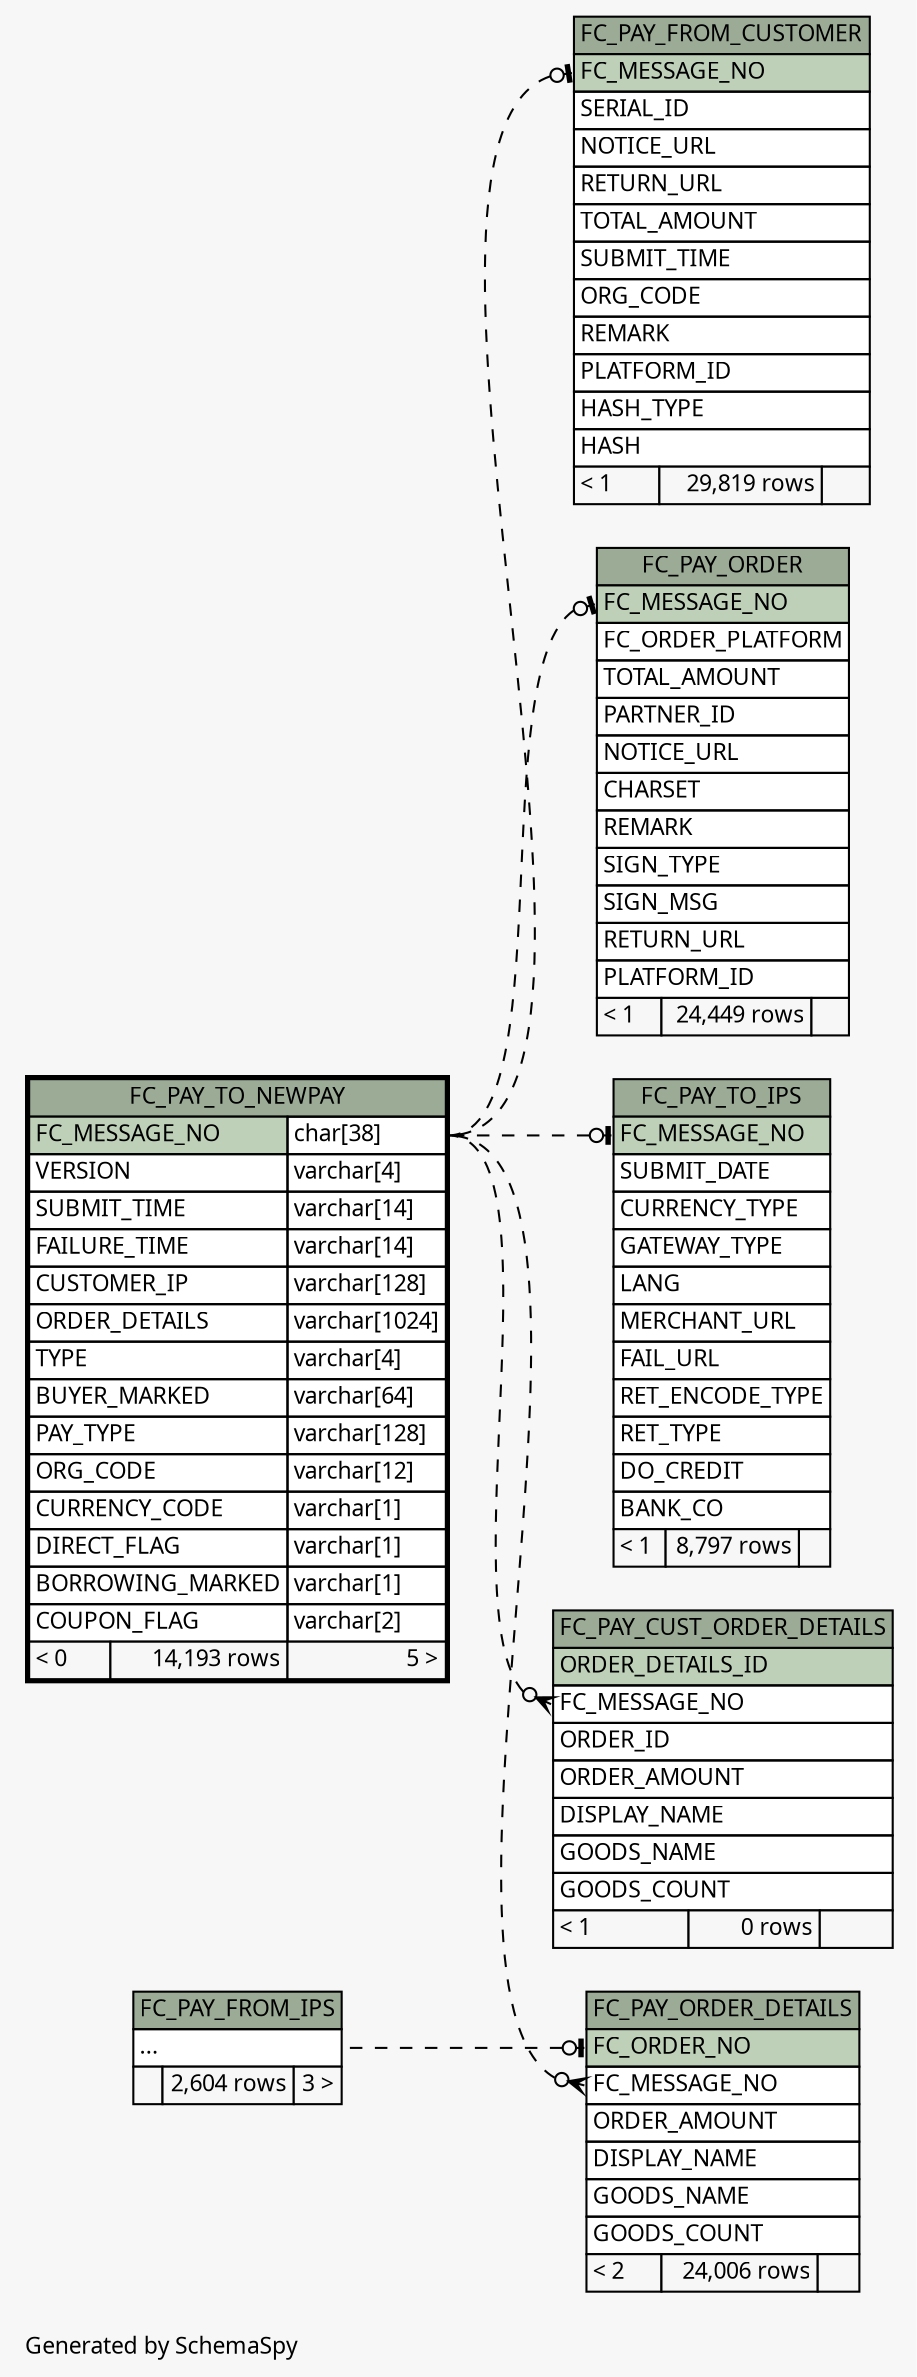 // dot 2.26.0 on Linux 2.6.32-504.3.3.el6.x86_64
// SchemaSpy rev Unknown
digraph "impliedTwoDegreesRelationshipsDiagram" {
  graph [
    rankdir="RL"
    bgcolor="#f7f7f7"
    label="\nGenerated by SchemaSpy"
    labeljust="l"
    nodesep="0.18"
    ranksep="0.46"
    fontname="Microsoft YaHei"
    fontsize="11"
  ];
  node [
    fontname="Microsoft YaHei"
    fontsize="11"
    shape="plaintext"
  ];
  edge [
    arrowsize="0.8"
  ];
  "FC_PAY_CUST_ORDER_DETAILS":"FC_MESSAGE_NO":w -> "FC_PAY_TO_NEWPAY":"FC_MESSAGE_NO.type":e [arrowhead=none dir=back arrowtail=crowodot style=dashed];
  "FC_PAY_FROM_CUSTOMER":"FC_MESSAGE_NO":w -> "FC_PAY_TO_NEWPAY":"FC_MESSAGE_NO.type":e [arrowhead=none dir=back arrowtail=teeodot style=dashed];
  "FC_PAY_ORDER":"FC_MESSAGE_NO":w -> "FC_PAY_TO_NEWPAY":"FC_MESSAGE_NO.type":e [arrowhead=none dir=back arrowtail=teeodot style=dashed];
  "FC_PAY_ORDER_DETAILS":"FC_MESSAGE_NO":w -> "FC_PAY_TO_NEWPAY":"FC_MESSAGE_NO.type":e [arrowhead=none dir=back arrowtail=crowodot style=dashed];
  "FC_PAY_ORDER_DETAILS":"FC_ORDER_NO":w -> "FC_PAY_FROM_IPS":"elipses":e [arrowhead=none dir=back arrowtail=teeodot style=dashed];
  "FC_PAY_TO_IPS":"FC_MESSAGE_NO":w -> "FC_PAY_TO_NEWPAY":"FC_MESSAGE_NO.type":e [arrowhead=none dir=back arrowtail=teeodot style=dashed];
  "FC_PAY_CUST_ORDER_DETAILS" [
    label=<
    <TABLE BORDER="0" CELLBORDER="1" CELLSPACING="0" BGCOLOR="#ffffff">
      <TR><TD COLSPAN="3" BGCOLOR="#9bab96" ALIGN="CENTER">FC_PAY_CUST_ORDER_DETAILS</TD></TR>
      <TR><TD PORT="ORDER_DETAILS_ID" COLSPAN="3" BGCOLOR="#bed1b8" ALIGN="LEFT">ORDER_DETAILS_ID</TD></TR>
      <TR><TD PORT="FC_MESSAGE_NO" COLSPAN="3" ALIGN="LEFT">FC_MESSAGE_NO</TD></TR>
      <TR><TD PORT="ORDER_ID" COLSPAN="3" ALIGN="LEFT">ORDER_ID</TD></TR>
      <TR><TD PORT="ORDER_AMOUNT" COLSPAN="3" ALIGN="LEFT">ORDER_AMOUNT</TD></TR>
      <TR><TD PORT="DISPLAY_NAME" COLSPAN="3" ALIGN="LEFT">DISPLAY_NAME</TD></TR>
      <TR><TD PORT="GOODS_NAME" COLSPAN="3" ALIGN="LEFT">GOODS_NAME</TD></TR>
      <TR><TD PORT="GOODS_COUNT" COLSPAN="3" ALIGN="LEFT">GOODS_COUNT</TD></TR>
      <TR><TD ALIGN="LEFT" BGCOLOR="#f7f7f7">&lt; 1</TD><TD ALIGN="RIGHT" BGCOLOR="#f7f7f7">0 rows</TD><TD ALIGN="RIGHT" BGCOLOR="#f7f7f7">  </TD></TR>
    </TABLE>>
    URL="FC_PAY_CUST_ORDER_DETAILS.html"
    tooltip="FC_PAY_CUST_ORDER_DETAILS"
  ];
  "FC_PAY_FROM_CUSTOMER" [
    label=<
    <TABLE BORDER="0" CELLBORDER="1" CELLSPACING="0" BGCOLOR="#ffffff">
      <TR><TD COLSPAN="3" BGCOLOR="#9bab96" ALIGN="CENTER">FC_PAY_FROM_CUSTOMER</TD></TR>
      <TR><TD PORT="FC_MESSAGE_NO" COLSPAN="3" BGCOLOR="#bed1b8" ALIGN="LEFT">FC_MESSAGE_NO</TD></TR>
      <TR><TD PORT="SERIAL_ID" COLSPAN="3" ALIGN="LEFT">SERIAL_ID</TD></TR>
      <TR><TD PORT="NOTICE_URL" COLSPAN="3" ALIGN="LEFT">NOTICE_URL</TD></TR>
      <TR><TD PORT="RETURN_URL" COLSPAN="3" ALIGN="LEFT">RETURN_URL</TD></TR>
      <TR><TD PORT="TOTAL_AMOUNT" COLSPAN="3" ALIGN="LEFT">TOTAL_AMOUNT</TD></TR>
      <TR><TD PORT="SUBMIT_TIME" COLSPAN="3" ALIGN="LEFT">SUBMIT_TIME</TD></TR>
      <TR><TD PORT="ORG_CODE" COLSPAN="3" ALIGN="LEFT">ORG_CODE</TD></TR>
      <TR><TD PORT="REMARK" COLSPAN="3" ALIGN="LEFT">REMARK</TD></TR>
      <TR><TD PORT="PLATFORM_ID" COLSPAN="3" ALIGN="LEFT">PLATFORM_ID</TD></TR>
      <TR><TD PORT="HASH_TYPE" COLSPAN="3" ALIGN="LEFT">HASH_TYPE</TD></TR>
      <TR><TD PORT="HASH" COLSPAN="3" ALIGN="LEFT">HASH</TD></TR>
      <TR><TD ALIGN="LEFT" BGCOLOR="#f7f7f7">&lt; 1</TD><TD ALIGN="RIGHT" BGCOLOR="#f7f7f7">29,819 rows</TD><TD ALIGN="RIGHT" BGCOLOR="#f7f7f7">  </TD></TR>
    </TABLE>>
    URL="FC_PAY_FROM_CUSTOMER.html"
    tooltip="FC_PAY_FROM_CUSTOMER"
  ];
  "FC_PAY_FROM_IPS" [
    label=<
    <TABLE BORDER="0" CELLBORDER="1" CELLSPACING="0" BGCOLOR="#ffffff">
      <TR><TD COLSPAN="3" BGCOLOR="#9bab96" ALIGN="CENTER">FC_PAY_FROM_IPS</TD></TR>
      <TR><TD PORT="elipses" COLSPAN="3" ALIGN="LEFT">...</TD></TR>
      <TR><TD ALIGN="LEFT" BGCOLOR="#f7f7f7">  </TD><TD ALIGN="RIGHT" BGCOLOR="#f7f7f7">2,604 rows</TD><TD ALIGN="RIGHT" BGCOLOR="#f7f7f7">3 &gt;</TD></TR>
    </TABLE>>
    URL="FC_PAY_FROM_IPS.html"
    tooltip="FC_PAY_FROM_IPS"
  ];
  "FC_PAY_ORDER" [
    label=<
    <TABLE BORDER="0" CELLBORDER="1" CELLSPACING="0" BGCOLOR="#ffffff">
      <TR><TD COLSPAN="3" BGCOLOR="#9bab96" ALIGN="CENTER">FC_PAY_ORDER</TD></TR>
      <TR><TD PORT="FC_MESSAGE_NO" COLSPAN="3" BGCOLOR="#bed1b8" ALIGN="LEFT">FC_MESSAGE_NO</TD></TR>
      <TR><TD PORT="FC_ORDER_PLATFORM" COLSPAN="3" ALIGN="LEFT">FC_ORDER_PLATFORM</TD></TR>
      <TR><TD PORT="TOTAL_AMOUNT" COLSPAN="3" ALIGN="LEFT">TOTAL_AMOUNT</TD></TR>
      <TR><TD PORT="PARTNER_ID" COLSPAN="3" ALIGN="LEFT">PARTNER_ID</TD></TR>
      <TR><TD PORT="NOTICE_URL" COLSPAN="3" ALIGN="LEFT">NOTICE_URL</TD></TR>
      <TR><TD PORT="CHARSET" COLSPAN="3" ALIGN="LEFT">CHARSET</TD></TR>
      <TR><TD PORT="REMARK" COLSPAN="3" ALIGN="LEFT">REMARK</TD></TR>
      <TR><TD PORT="SIGN_TYPE" COLSPAN="3" ALIGN="LEFT">SIGN_TYPE</TD></TR>
      <TR><TD PORT="SIGN_MSG" COLSPAN="3" ALIGN="LEFT">SIGN_MSG</TD></TR>
      <TR><TD PORT="RETURN_URL" COLSPAN="3" ALIGN="LEFT">RETURN_URL</TD></TR>
      <TR><TD PORT="PLATFORM_ID" COLSPAN="3" ALIGN="LEFT">PLATFORM_ID</TD></TR>
      <TR><TD ALIGN="LEFT" BGCOLOR="#f7f7f7">&lt; 1</TD><TD ALIGN="RIGHT" BGCOLOR="#f7f7f7">24,449 rows</TD><TD ALIGN="RIGHT" BGCOLOR="#f7f7f7">  </TD></TR>
    </TABLE>>
    URL="FC_PAY_ORDER.html"
    tooltip="FC_PAY_ORDER"
  ];
  "FC_PAY_ORDER_DETAILS" [
    label=<
    <TABLE BORDER="0" CELLBORDER="1" CELLSPACING="0" BGCOLOR="#ffffff">
      <TR><TD COLSPAN="3" BGCOLOR="#9bab96" ALIGN="CENTER">FC_PAY_ORDER_DETAILS</TD></TR>
      <TR><TD PORT="FC_ORDER_NO" COLSPAN="3" BGCOLOR="#bed1b8" ALIGN="LEFT">FC_ORDER_NO</TD></TR>
      <TR><TD PORT="FC_MESSAGE_NO" COLSPAN="3" ALIGN="LEFT">FC_MESSAGE_NO</TD></TR>
      <TR><TD PORT="ORDER_AMOUNT" COLSPAN="3" ALIGN="LEFT">ORDER_AMOUNT</TD></TR>
      <TR><TD PORT="DISPLAY_NAME" COLSPAN="3" ALIGN="LEFT">DISPLAY_NAME</TD></TR>
      <TR><TD PORT="GOODS_NAME" COLSPAN="3" ALIGN="LEFT">GOODS_NAME</TD></TR>
      <TR><TD PORT="GOODS_COUNT" COLSPAN="3" ALIGN="LEFT">GOODS_COUNT</TD></TR>
      <TR><TD ALIGN="LEFT" BGCOLOR="#f7f7f7">&lt; 2</TD><TD ALIGN="RIGHT" BGCOLOR="#f7f7f7">24,006 rows</TD><TD ALIGN="RIGHT" BGCOLOR="#f7f7f7">  </TD></TR>
    </TABLE>>
    URL="FC_PAY_ORDER_DETAILS.html"
    tooltip="FC_PAY_ORDER_DETAILS"
  ];
  "FC_PAY_TO_IPS" [
    label=<
    <TABLE BORDER="0" CELLBORDER="1" CELLSPACING="0" BGCOLOR="#ffffff">
      <TR><TD COLSPAN="3" BGCOLOR="#9bab96" ALIGN="CENTER">FC_PAY_TO_IPS</TD></TR>
      <TR><TD PORT="FC_MESSAGE_NO" COLSPAN="3" BGCOLOR="#bed1b8" ALIGN="LEFT">FC_MESSAGE_NO</TD></TR>
      <TR><TD PORT="SUBMIT_DATE" COLSPAN="3" ALIGN="LEFT">SUBMIT_DATE</TD></TR>
      <TR><TD PORT="CURRENCY_TYPE" COLSPAN="3" ALIGN="LEFT">CURRENCY_TYPE</TD></TR>
      <TR><TD PORT="GATEWAY_TYPE" COLSPAN="3" ALIGN="LEFT">GATEWAY_TYPE</TD></TR>
      <TR><TD PORT="LANG" COLSPAN="3" ALIGN="LEFT">LANG</TD></TR>
      <TR><TD PORT="MERCHANT_URL" COLSPAN="3" ALIGN="LEFT">MERCHANT_URL</TD></TR>
      <TR><TD PORT="FAIL_URL" COLSPAN="3" ALIGN="LEFT">FAIL_URL</TD></TR>
      <TR><TD PORT="RET_ENCODE_TYPE" COLSPAN="3" ALIGN="LEFT">RET_ENCODE_TYPE</TD></TR>
      <TR><TD PORT="RET_TYPE" COLSPAN="3" ALIGN="LEFT">RET_TYPE</TD></TR>
      <TR><TD PORT="DO_CREDIT" COLSPAN="3" ALIGN="LEFT">DO_CREDIT</TD></TR>
      <TR><TD PORT="BANK_CO" COLSPAN="3" ALIGN="LEFT">BANK_CO</TD></TR>
      <TR><TD ALIGN="LEFT" BGCOLOR="#f7f7f7">&lt; 1</TD><TD ALIGN="RIGHT" BGCOLOR="#f7f7f7">8,797 rows</TD><TD ALIGN="RIGHT" BGCOLOR="#f7f7f7">  </TD></TR>
    </TABLE>>
    URL="FC_PAY_TO_IPS.html"
    tooltip="FC_PAY_TO_IPS"
  ];
  "FC_PAY_TO_NEWPAY" [
    label=<
    <TABLE BORDER="2" CELLBORDER="1" CELLSPACING="0" BGCOLOR="#ffffff">
      <TR><TD COLSPAN="3" BGCOLOR="#9bab96" ALIGN="CENTER">FC_PAY_TO_NEWPAY</TD></TR>
      <TR><TD PORT="FC_MESSAGE_NO" COLSPAN="2" BGCOLOR="#bed1b8" ALIGN="LEFT">FC_MESSAGE_NO</TD><TD PORT="FC_MESSAGE_NO.type" ALIGN="LEFT">char[38]</TD></TR>
      <TR><TD PORT="VERSION" COLSPAN="2" ALIGN="LEFT">VERSION</TD><TD PORT="VERSION.type" ALIGN="LEFT">varchar[4]</TD></TR>
      <TR><TD PORT="SUBMIT_TIME" COLSPAN="2" ALIGN="LEFT">SUBMIT_TIME</TD><TD PORT="SUBMIT_TIME.type" ALIGN="LEFT">varchar[14]</TD></TR>
      <TR><TD PORT="FAILURE_TIME" COLSPAN="2" ALIGN="LEFT">FAILURE_TIME</TD><TD PORT="FAILURE_TIME.type" ALIGN="LEFT">varchar[14]</TD></TR>
      <TR><TD PORT="CUSTOMER_IP" COLSPAN="2" ALIGN="LEFT">CUSTOMER_IP</TD><TD PORT="CUSTOMER_IP.type" ALIGN="LEFT">varchar[128]</TD></TR>
      <TR><TD PORT="ORDER_DETAILS" COLSPAN="2" ALIGN="LEFT">ORDER_DETAILS</TD><TD PORT="ORDER_DETAILS.type" ALIGN="LEFT">varchar[1024]</TD></TR>
      <TR><TD PORT="TYPE" COLSPAN="2" ALIGN="LEFT">TYPE</TD><TD PORT="TYPE.type" ALIGN="LEFT">varchar[4]</TD></TR>
      <TR><TD PORT="BUYER_MARKED" COLSPAN="2" ALIGN="LEFT">BUYER_MARKED</TD><TD PORT="BUYER_MARKED.type" ALIGN="LEFT">varchar[64]</TD></TR>
      <TR><TD PORT="PAY_TYPE" COLSPAN="2" ALIGN="LEFT">PAY_TYPE</TD><TD PORT="PAY_TYPE.type" ALIGN="LEFT">varchar[128]</TD></TR>
      <TR><TD PORT="ORG_CODE" COLSPAN="2" ALIGN="LEFT">ORG_CODE</TD><TD PORT="ORG_CODE.type" ALIGN="LEFT">varchar[12]</TD></TR>
      <TR><TD PORT="CURRENCY_CODE" COLSPAN="2" ALIGN="LEFT">CURRENCY_CODE</TD><TD PORT="CURRENCY_CODE.type" ALIGN="LEFT">varchar[1]</TD></TR>
      <TR><TD PORT="DIRECT_FLAG" COLSPAN="2" ALIGN="LEFT">DIRECT_FLAG</TD><TD PORT="DIRECT_FLAG.type" ALIGN="LEFT">varchar[1]</TD></TR>
      <TR><TD PORT="BORROWING_MARKED" COLSPAN="2" ALIGN="LEFT">BORROWING_MARKED</TD><TD PORT="BORROWING_MARKED.type" ALIGN="LEFT">varchar[1]</TD></TR>
      <TR><TD PORT="COUPON_FLAG" COLSPAN="2" ALIGN="LEFT">COUPON_FLAG</TD><TD PORT="COUPON_FLAG.type" ALIGN="LEFT">varchar[2]</TD></TR>
      <TR><TD ALIGN="LEFT" BGCOLOR="#f7f7f7">&lt; 0</TD><TD ALIGN="RIGHT" BGCOLOR="#f7f7f7">14,193 rows</TD><TD ALIGN="RIGHT" BGCOLOR="#f7f7f7">5 &gt;</TD></TR>
    </TABLE>>
    URL="FC_PAY_TO_NEWPAY.html"
    tooltip="FC_PAY_TO_NEWPAY"
  ];
}
